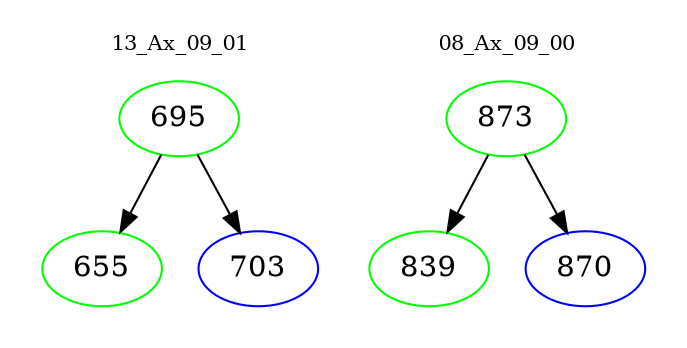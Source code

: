 digraph{
subgraph cluster_0 {
color = white
label = "13_Ax_09_01";
fontsize=10;
T0_695 [label="695", color="green"]
T0_695 -> T0_655 [color="black"]
T0_655 [label="655", color="green"]
T0_695 -> T0_703 [color="black"]
T0_703 [label="703", color="blue"]
}
subgraph cluster_1 {
color = white
label = "08_Ax_09_00";
fontsize=10;
T1_873 [label="873", color="green"]
T1_873 -> T1_839 [color="black"]
T1_839 [label="839", color="green"]
T1_873 -> T1_870 [color="black"]
T1_870 [label="870", color="blue"]
}
}
